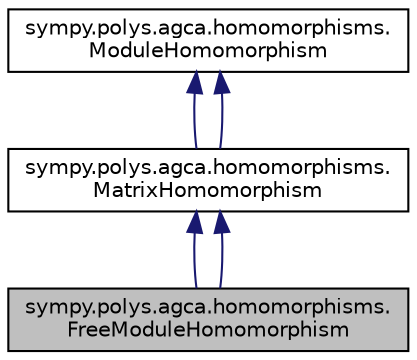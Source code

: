 digraph "sympy.polys.agca.homomorphisms.FreeModuleHomomorphism"
{
 // LATEX_PDF_SIZE
  edge [fontname="Helvetica",fontsize="10",labelfontname="Helvetica",labelfontsize="10"];
  node [fontname="Helvetica",fontsize="10",shape=record];
  Node1 [label="sympy.polys.agca.homomorphisms.\lFreeModuleHomomorphism",height=0.2,width=0.4,color="black", fillcolor="grey75", style="filled", fontcolor="black",tooltip=" "];
  Node2 -> Node1 [dir="back",color="midnightblue",fontsize="10",style="solid",fontname="Helvetica"];
  Node2 [label="sympy.polys.agca.homomorphisms.\lMatrixHomomorphism",height=0.2,width=0.4,color="black", fillcolor="white", style="filled",URL="$classsympy_1_1polys_1_1agca_1_1homomorphisms_1_1MatrixHomomorphism.html",tooltip=" "];
  Node3 -> Node2 [dir="back",color="midnightblue",fontsize="10",style="solid",fontname="Helvetica"];
  Node3 [label="sympy.polys.agca.homomorphisms.\lModuleHomomorphism",height=0.2,width=0.4,color="black", fillcolor="white", style="filled",URL="$classsympy_1_1polys_1_1agca_1_1homomorphisms_1_1ModuleHomomorphism.html",tooltip=" "];
  Node3 -> Node2 [dir="back",color="midnightblue",fontsize="10",style="solid",fontname="Helvetica"];
  Node2 -> Node1 [dir="back",color="midnightblue",fontsize="10",style="solid",fontname="Helvetica"];
}
